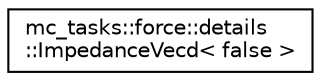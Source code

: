 digraph "Graphical Class Hierarchy"
{
 // INTERACTIVE_SVG=YES
  edge [fontname="Helvetica",fontsize="10",labelfontname="Helvetica",labelfontsize="10"];
  node [fontname="Helvetica",fontsize="10",shape=record];
  rankdir="LR";
  Node0 [label="mc_tasks::force::details\l::ImpedanceVecd\< false \>",height=0.2,width=0.4,color="black", fillcolor="white", style="filled",URL="$structmc__tasks_1_1force_1_1details_1_1ImpedanceVecd.html"];
}
